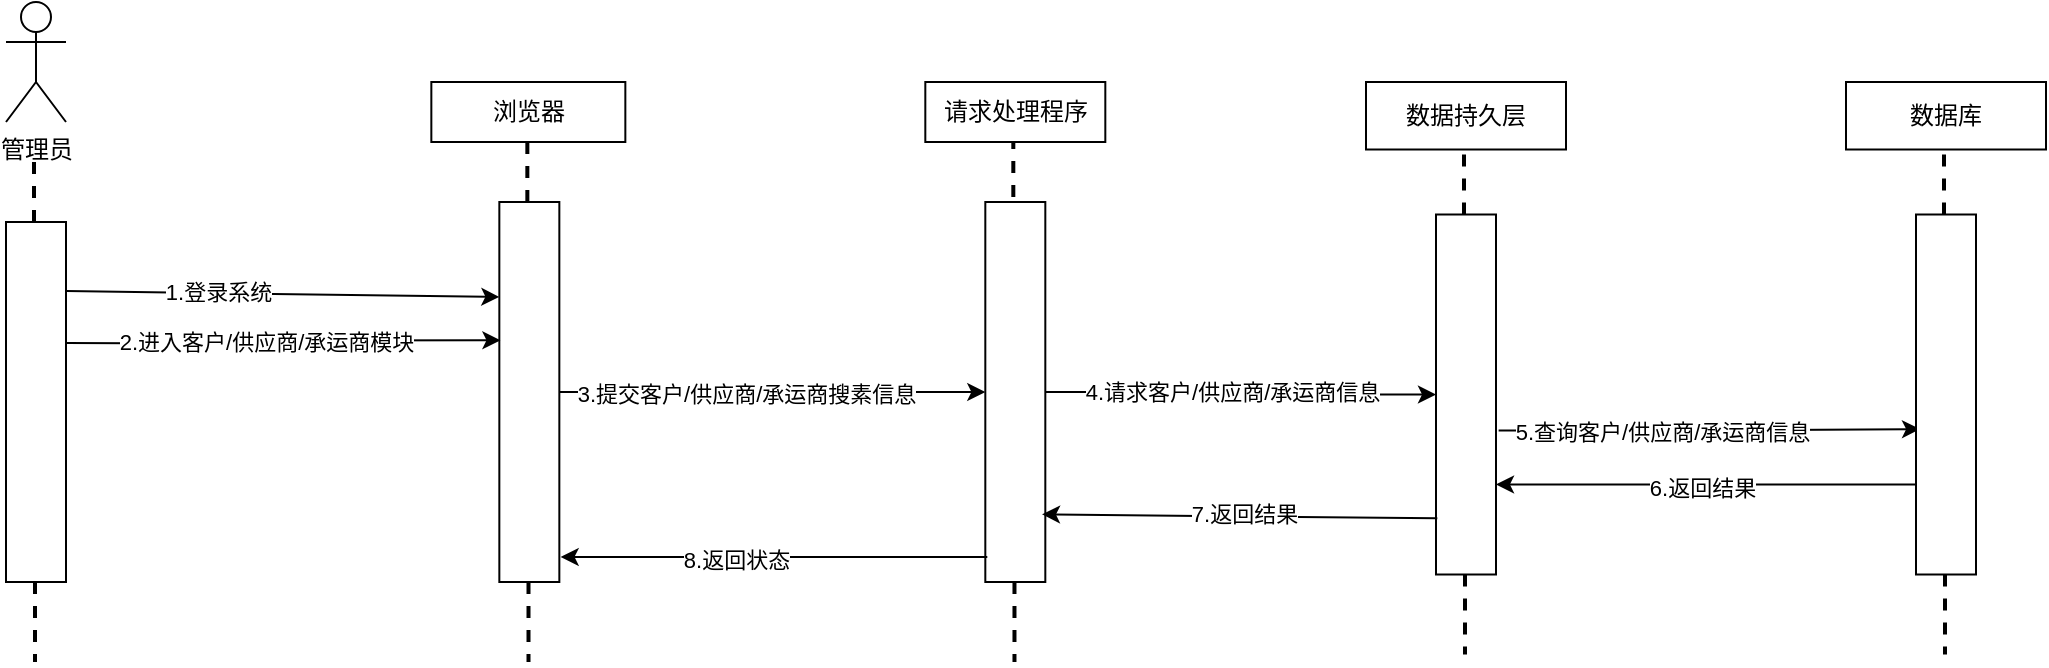 <mxfile version="24.4.4" type="github">
  <diagram id="C5RBs43oDa-KdzZeNtuy" name="Page-1">
    <mxGraphModel dx="1179" dy="679" grid="1" gridSize="10" guides="1" tooltips="1" connect="1" arrows="1" fold="1" page="1" pageScale="1" pageWidth="827" pageHeight="1169" math="0" shadow="0">
      <root>
        <mxCell id="WIyWlLk6GJQsqaUBKTNV-0" />
        <mxCell id="WIyWlLk6GJQsqaUBKTNV-1" parent="WIyWlLk6GJQsqaUBKTNV-0" />
        <mxCell id="jB1GZDwrPgLxm5eVufP3-0" value="" style="rounded=0;whiteSpace=wrap;html=1;" vertex="1" parent="WIyWlLk6GJQsqaUBKTNV-1">
          <mxGeometry x="230" y="290" width="30" height="180" as="geometry" />
        </mxCell>
        <mxCell id="jB1GZDwrPgLxm5eVufP3-1" value="" style="endArrow=none;dashed=1;html=1;strokeWidth=2;rounded=0;" edge="1" parent="WIyWlLk6GJQsqaUBKTNV-1">
          <mxGeometry width="50" height="50" relative="1" as="geometry">
            <mxPoint x="244" y="290" as="sourcePoint" />
            <mxPoint x="244" y="260" as="targetPoint" />
          </mxGeometry>
        </mxCell>
        <mxCell id="jB1GZDwrPgLxm5eVufP3-2" value="" style="endArrow=none;dashed=1;html=1;strokeWidth=2;rounded=0;" edge="1" parent="WIyWlLk6GJQsqaUBKTNV-1">
          <mxGeometry width="50" height="50" relative="1" as="geometry">
            <mxPoint x="244.5" y="470" as="sourcePoint" />
            <mxPoint x="244.5" y="510" as="targetPoint" />
          </mxGeometry>
        </mxCell>
        <mxCell id="jB1GZDwrPgLxm5eVufP3-25" style="edgeStyle=orthogonalEdgeStyle;rounded=0;orthogonalLoop=1;jettySize=auto;html=1;exitX=1;exitY=0.5;exitDx=0;exitDy=0;entryX=0;entryY=0.5;entryDx=0;entryDy=0;" edge="1" parent="WIyWlLk6GJQsqaUBKTNV-1" source="jB1GZDwrPgLxm5eVufP3-3" target="jB1GZDwrPgLxm5eVufP3-6">
          <mxGeometry relative="1" as="geometry" />
        </mxCell>
        <mxCell id="jB1GZDwrPgLxm5eVufP3-26" value="3.提交客户/供应商/承运商搜素信息" style="edgeLabel;html=1;align=center;verticalAlign=middle;resizable=0;points=[];" vertex="1" connectable="0" parent="jB1GZDwrPgLxm5eVufP3-25">
          <mxGeometry x="-0.162" y="2" relative="1" as="geometry">
            <mxPoint x="4" y="3" as="offset" />
          </mxGeometry>
        </mxCell>
        <mxCell id="jB1GZDwrPgLxm5eVufP3-3" value="" style="rounded=0;whiteSpace=wrap;html=1;" vertex="1" parent="WIyWlLk6GJQsqaUBKTNV-1">
          <mxGeometry x="476.67" y="280" width="30" height="190" as="geometry" />
        </mxCell>
        <mxCell id="jB1GZDwrPgLxm5eVufP3-4" value="" style="endArrow=none;dashed=1;html=1;strokeWidth=2;rounded=0;" edge="1" parent="WIyWlLk6GJQsqaUBKTNV-1">
          <mxGeometry width="50" height="50" relative="1" as="geometry">
            <mxPoint x="490.67" y="280" as="sourcePoint" />
            <mxPoint x="490.67" y="250" as="targetPoint" />
          </mxGeometry>
        </mxCell>
        <mxCell id="jB1GZDwrPgLxm5eVufP3-5" value="" style="endArrow=none;dashed=1;html=1;strokeWidth=2;rounded=0;" edge="1" parent="WIyWlLk6GJQsqaUBKTNV-1">
          <mxGeometry width="50" height="50" relative="1" as="geometry">
            <mxPoint x="491.25" y="470" as="sourcePoint" />
            <mxPoint x="491.25" y="510" as="targetPoint" />
          </mxGeometry>
        </mxCell>
        <mxCell id="jB1GZDwrPgLxm5eVufP3-6" value="" style="rounded=0;whiteSpace=wrap;html=1;" vertex="1" parent="WIyWlLk6GJQsqaUBKTNV-1">
          <mxGeometry x="719.66" y="280" width="30" height="190" as="geometry" />
        </mxCell>
        <mxCell id="jB1GZDwrPgLxm5eVufP3-7" value="" style="endArrow=none;dashed=1;html=1;strokeWidth=2;rounded=0;" edge="1" parent="WIyWlLk6GJQsqaUBKTNV-1">
          <mxGeometry width="50" height="50" relative="1" as="geometry">
            <mxPoint x="733.66" y="277.5" as="sourcePoint" />
            <mxPoint x="733.66" y="247.5" as="targetPoint" />
          </mxGeometry>
        </mxCell>
        <mxCell id="jB1GZDwrPgLxm5eVufP3-8" value="" style="endArrow=none;dashed=1;html=1;strokeWidth=2;rounded=0;" edge="1" parent="WIyWlLk6GJQsqaUBKTNV-1">
          <mxGeometry width="50" height="50" relative="1" as="geometry">
            <mxPoint x="734.24" y="470" as="sourcePoint" />
            <mxPoint x="734.24" y="510" as="targetPoint" />
          </mxGeometry>
        </mxCell>
        <mxCell id="jB1GZDwrPgLxm5eVufP3-32" style="edgeStyle=orthogonalEdgeStyle;rounded=0;orthogonalLoop=1;jettySize=auto;html=1;exitX=1.044;exitY=0.6;exitDx=0;exitDy=0;exitPerimeter=0;entryX=0.067;entryY=0.596;entryDx=0;entryDy=0;entryPerimeter=0;" edge="1" parent="WIyWlLk6GJQsqaUBKTNV-1" source="jB1GZDwrPgLxm5eVufP3-9" target="jB1GZDwrPgLxm5eVufP3-17">
          <mxGeometry relative="1" as="geometry">
            <mxPoint x="1040" y="394" as="targetPoint" />
          </mxGeometry>
        </mxCell>
        <mxCell id="jB1GZDwrPgLxm5eVufP3-33" value="5.查询客户/供应商/承运商信息" style="edgeLabel;html=1;align=center;verticalAlign=middle;resizable=0;points=[];" vertex="1" connectable="0" parent="jB1GZDwrPgLxm5eVufP3-32">
          <mxGeometry x="-0.236" relative="1" as="geometry">
            <mxPoint as="offset" />
          </mxGeometry>
        </mxCell>
        <mxCell id="jB1GZDwrPgLxm5eVufP3-9" value="" style="rounded=0;whiteSpace=wrap;html=1;" vertex="1" parent="WIyWlLk6GJQsqaUBKTNV-1">
          <mxGeometry x="945" y="286.25" width="30" height="180" as="geometry" />
        </mxCell>
        <mxCell id="jB1GZDwrPgLxm5eVufP3-10" value="" style="endArrow=none;dashed=1;html=1;strokeWidth=2;rounded=0;" edge="1" parent="WIyWlLk6GJQsqaUBKTNV-1">
          <mxGeometry width="50" height="50" relative="1" as="geometry">
            <mxPoint x="959" y="286.25" as="sourcePoint" />
            <mxPoint x="959" y="256.25" as="targetPoint" />
          </mxGeometry>
        </mxCell>
        <mxCell id="jB1GZDwrPgLxm5eVufP3-11" value="" style="endArrow=none;dashed=1;html=1;strokeWidth=2;rounded=0;" edge="1" parent="WIyWlLk6GJQsqaUBKTNV-1">
          <mxGeometry width="50" height="50" relative="1" as="geometry">
            <mxPoint x="959.5" y="466.25" as="sourcePoint" />
            <mxPoint x="959.5" y="506.25" as="targetPoint" />
          </mxGeometry>
        </mxCell>
        <mxCell id="jB1GZDwrPgLxm5eVufP3-12" value="管理员" style="shape=umlActor;verticalLabelPosition=bottom;verticalAlign=top;html=1;outlineConnect=0;" vertex="1" parent="WIyWlLk6GJQsqaUBKTNV-1">
          <mxGeometry x="230" y="180" width="30" height="60" as="geometry" />
        </mxCell>
        <mxCell id="jB1GZDwrPgLxm5eVufP3-13" value="浏览器" style="rounded=0;whiteSpace=wrap;html=1;" vertex="1" parent="WIyWlLk6GJQsqaUBKTNV-1">
          <mxGeometry x="442.67" y="220" width="97" height="30" as="geometry" />
        </mxCell>
        <mxCell id="jB1GZDwrPgLxm5eVufP3-14" value="请求处理程序" style="rounded=0;whiteSpace=wrap;html=1;" vertex="1" parent="WIyWlLk6GJQsqaUBKTNV-1">
          <mxGeometry x="689.66" y="220" width="90" height="30" as="geometry" />
        </mxCell>
        <mxCell id="jB1GZDwrPgLxm5eVufP3-16" value="数据持久层" style="rounded=0;whiteSpace=wrap;html=1;" vertex="1" parent="WIyWlLk6GJQsqaUBKTNV-1">
          <mxGeometry x="910" y="220" width="100" height="33.75" as="geometry" />
        </mxCell>
        <mxCell id="jB1GZDwrPgLxm5eVufP3-34" style="edgeStyle=orthogonalEdgeStyle;rounded=0;orthogonalLoop=1;jettySize=auto;html=1;exitX=0;exitY=0.75;exitDx=0;exitDy=0;entryX=1;entryY=0.75;entryDx=0;entryDy=0;" edge="1" parent="WIyWlLk6GJQsqaUBKTNV-1" source="jB1GZDwrPgLxm5eVufP3-17" target="jB1GZDwrPgLxm5eVufP3-9">
          <mxGeometry relative="1" as="geometry" />
        </mxCell>
        <mxCell id="jB1GZDwrPgLxm5eVufP3-35" value="6.返回结果" style="edgeLabel;html=1;align=center;verticalAlign=middle;resizable=0;points=[];" vertex="1" connectable="0" parent="jB1GZDwrPgLxm5eVufP3-34">
          <mxGeometry x="0.024" y="1" relative="1" as="geometry">
            <mxPoint as="offset" />
          </mxGeometry>
        </mxCell>
        <mxCell id="jB1GZDwrPgLxm5eVufP3-17" value="" style="rounded=0;whiteSpace=wrap;html=1;" vertex="1" parent="WIyWlLk6GJQsqaUBKTNV-1">
          <mxGeometry x="1185" y="286.25" width="30" height="180" as="geometry" />
        </mxCell>
        <mxCell id="jB1GZDwrPgLxm5eVufP3-18" value="" style="endArrow=none;dashed=1;html=1;strokeWidth=2;rounded=0;" edge="1" parent="WIyWlLk6GJQsqaUBKTNV-1">
          <mxGeometry width="50" height="50" relative="1" as="geometry">
            <mxPoint x="1199" y="286.25" as="sourcePoint" />
            <mxPoint x="1199" y="256.25" as="targetPoint" />
          </mxGeometry>
        </mxCell>
        <mxCell id="jB1GZDwrPgLxm5eVufP3-19" value="" style="endArrow=none;dashed=1;html=1;strokeWidth=2;rounded=0;" edge="1" parent="WIyWlLk6GJQsqaUBKTNV-1">
          <mxGeometry width="50" height="50" relative="1" as="geometry">
            <mxPoint x="1199.5" y="466.25" as="sourcePoint" />
            <mxPoint x="1199.5" y="506.25" as="targetPoint" />
          </mxGeometry>
        </mxCell>
        <mxCell id="jB1GZDwrPgLxm5eVufP3-20" value="数据库" style="rounded=0;whiteSpace=wrap;html=1;" vertex="1" parent="WIyWlLk6GJQsqaUBKTNV-1">
          <mxGeometry x="1150" y="220" width="100" height="33.75" as="geometry" />
        </mxCell>
        <mxCell id="jB1GZDwrPgLxm5eVufP3-21" value="" style="endArrow=classic;html=1;rounded=0;entryX=0;entryY=0.25;entryDx=0;entryDy=0;exitX=1.006;exitY=0.192;exitDx=0;exitDy=0;exitPerimeter=0;" edge="1" parent="WIyWlLk6GJQsqaUBKTNV-1" source="jB1GZDwrPgLxm5eVufP3-0" target="jB1GZDwrPgLxm5eVufP3-3">
          <mxGeometry width="50" height="50" relative="1" as="geometry">
            <mxPoint x="280" y="325" as="sourcePoint" />
            <mxPoint x="390" y="319" as="targetPoint" />
          </mxGeometry>
        </mxCell>
        <mxCell id="jB1GZDwrPgLxm5eVufP3-22" value="1.登录系统" style="edgeLabel;html=1;align=center;verticalAlign=middle;resizable=0;points=[];" vertex="1" connectable="0" parent="jB1GZDwrPgLxm5eVufP3-21">
          <mxGeometry x="-0.113" y="1" relative="1" as="geometry">
            <mxPoint x="-20" as="offset" />
          </mxGeometry>
        </mxCell>
        <mxCell id="jB1GZDwrPgLxm5eVufP3-23" style="edgeStyle=orthogonalEdgeStyle;rounded=0;orthogonalLoop=1;jettySize=auto;html=1;exitX=1;exitY=0.25;exitDx=0;exitDy=0;entryX=0.018;entryY=0.364;entryDx=0;entryDy=0;entryPerimeter=0;" edge="1" parent="WIyWlLk6GJQsqaUBKTNV-1" target="jB1GZDwrPgLxm5eVufP3-3">
          <mxGeometry relative="1" as="geometry">
            <mxPoint x="260.33" y="350.46" as="sourcePoint" />
            <mxPoint x="399.0" y="350.0" as="targetPoint" />
          </mxGeometry>
        </mxCell>
        <mxCell id="jB1GZDwrPgLxm5eVufP3-24" value="2.进入客户/供应商/承运商模块" style="edgeLabel;html=1;align=center;verticalAlign=middle;resizable=0;points=[];" vertex="1" connectable="0" parent="jB1GZDwrPgLxm5eVufP3-23">
          <mxGeometry x="-0.116" relative="1" as="geometry">
            <mxPoint x="3" y="-1" as="offset" />
          </mxGeometry>
        </mxCell>
        <mxCell id="jB1GZDwrPgLxm5eVufP3-30" style="edgeStyle=orthogonalEdgeStyle;rounded=0;orthogonalLoop=1;jettySize=auto;html=1;entryX=0;entryY=0.5;entryDx=0;entryDy=0;exitX=1;exitY=0.5;exitDx=0;exitDy=0;" edge="1" parent="WIyWlLk6GJQsqaUBKTNV-1" source="jB1GZDwrPgLxm5eVufP3-6" target="jB1GZDwrPgLxm5eVufP3-9">
          <mxGeometry relative="1" as="geometry">
            <mxPoint x="674.33" y="376" as="sourcePoint" />
          </mxGeometry>
        </mxCell>
        <mxCell id="jB1GZDwrPgLxm5eVufP3-31" value="4.请求客户/供应商/承运商信息" style="edgeLabel;html=1;align=center;verticalAlign=middle;resizable=0;points=[];" vertex="1" connectable="0" parent="jB1GZDwrPgLxm5eVufP3-30">
          <mxGeometry x="-0.182" y="-1" relative="1" as="geometry">
            <mxPoint x="13" y="-1" as="offset" />
          </mxGeometry>
        </mxCell>
        <mxCell id="jB1GZDwrPgLxm5eVufP3-36" value="" style="endArrow=classic;html=1;rounded=0;exitX=0.022;exitY=0.844;exitDx=0;exitDy=0;exitPerimeter=0;entryX=0.945;entryY=0.822;entryDx=0;entryDy=0;entryPerimeter=0;" edge="1" parent="WIyWlLk6GJQsqaUBKTNV-1" source="jB1GZDwrPgLxm5eVufP3-9" target="jB1GZDwrPgLxm5eVufP3-6">
          <mxGeometry width="50" height="50" relative="1" as="geometry">
            <mxPoint x="779.33" y="439.97" as="sourcePoint" />
            <mxPoint x="669.32" y="440" as="targetPoint" />
          </mxGeometry>
        </mxCell>
        <mxCell id="jB1GZDwrPgLxm5eVufP3-38" value="7.返回结果" style="edgeLabel;html=1;align=center;verticalAlign=middle;resizable=0;points=[];" vertex="1" connectable="0" parent="jB1GZDwrPgLxm5eVufP3-36">
          <mxGeometry x="-0.021" y="-1" relative="1" as="geometry">
            <mxPoint as="offset" />
          </mxGeometry>
        </mxCell>
        <mxCell id="jB1GZDwrPgLxm5eVufP3-39" value="" style="endArrow=classic;html=1;rounded=0;entryX=1.022;entryY=0.934;entryDx=0;entryDy=0;entryPerimeter=0;exitX=0.033;exitY=0.934;exitDx=0;exitDy=0;exitPerimeter=0;" edge="1" parent="WIyWlLk6GJQsqaUBKTNV-1" source="jB1GZDwrPgLxm5eVufP3-6" target="jB1GZDwrPgLxm5eVufP3-3">
          <mxGeometry width="50" height="50" relative="1" as="geometry">
            <mxPoint x="640" y="460" as="sourcePoint" />
            <mxPoint x="620" y="410" as="targetPoint" />
          </mxGeometry>
        </mxCell>
        <mxCell id="jB1GZDwrPgLxm5eVufP3-40" value="8.返回状态" style="edgeLabel;html=1;align=center;verticalAlign=middle;resizable=0;points=[];" vertex="1" connectable="0" parent="jB1GZDwrPgLxm5eVufP3-39">
          <mxGeometry x="0.182" y="1" relative="1" as="geometry">
            <mxPoint as="offset" />
          </mxGeometry>
        </mxCell>
      </root>
    </mxGraphModel>
  </diagram>
</mxfile>

